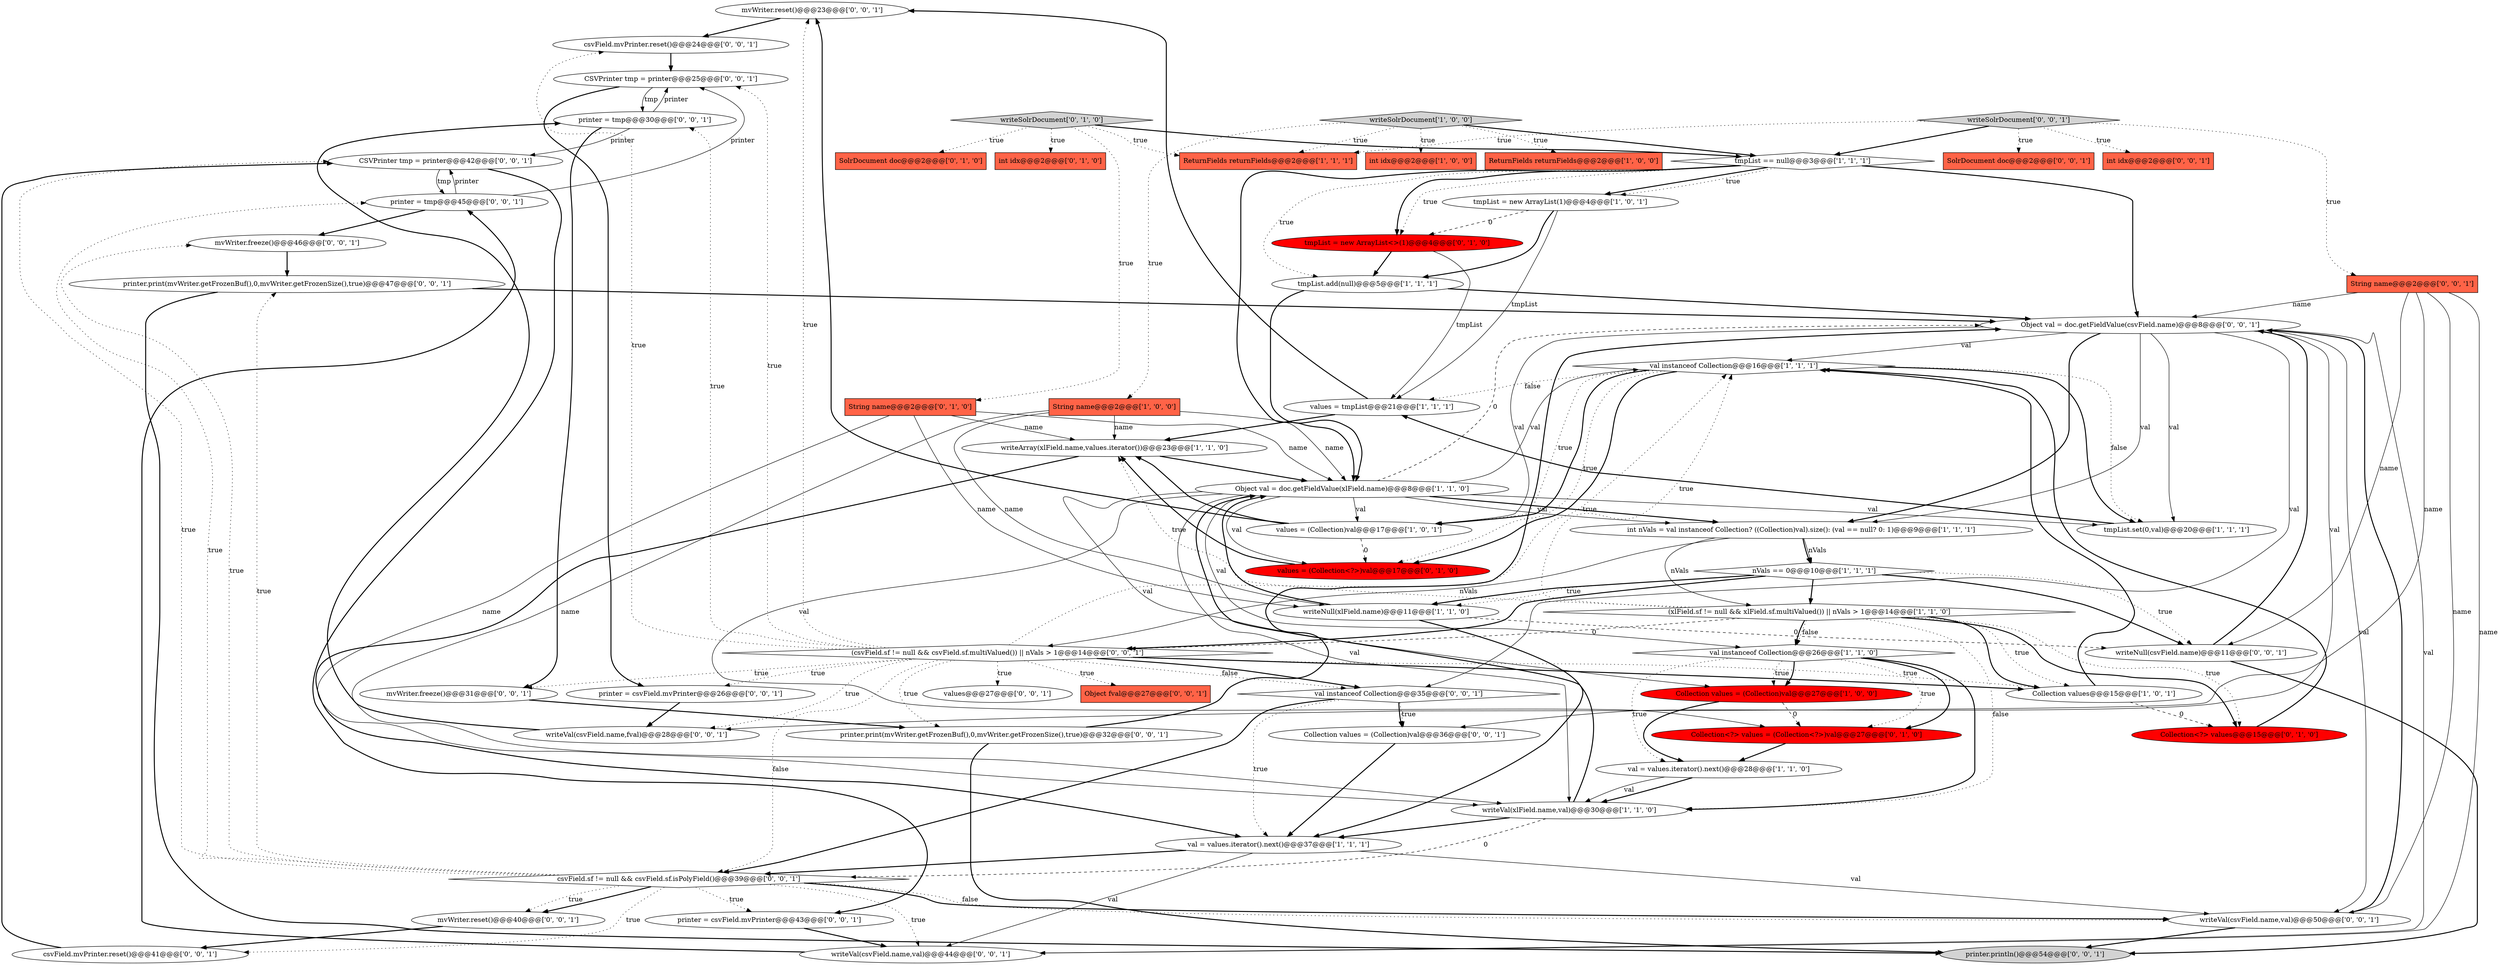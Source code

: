 digraph {
51 [style = filled, label = "mvWriter.reset()@@@23@@@['0', '0', '1']", fillcolor = white, shape = ellipse image = "AAA0AAABBB3BBB"];
55 [style = filled, label = "mvWriter.freeze()@@@46@@@['0', '0', '1']", fillcolor = white, shape = ellipse image = "AAA0AAABBB3BBB"];
20 [style = filled, label = "tmpList == null@@@3@@@['1', '1', '1']", fillcolor = white, shape = diamond image = "AAA0AAABBB1BBB"];
2 [style = filled, label = "tmpList = new ArrayList(1)@@@4@@@['1', '0', '1']", fillcolor = white, shape = ellipse image = "AAA0AAABBB1BBB"];
58 [style = filled, label = "writeNull(csvField.name)@@@11@@@['0', '0', '1']", fillcolor = white, shape = ellipse image = "AAA0AAABBB3BBB"];
36 [style = filled, label = "printer = tmp@@@30@@@['0', '0', '1']", fillcolor = white, shape = ellipse image = "AAA0AAABBB3BBB"];
23 [style = filled, label = "tmpList.add(null)@@@5@@@['1', '1', '1']", fillcolor = white, shape = ellipse image = "AAA0AAABBB1BBB"];
28 [style = filled, label = "SolrDocument doc@@@2@@@['0', '1', '0']", fillcolor = tomato, shape = box image = "AAA0AAABBB2BBB"];
57 [style = filled, label = "printer.println()@@@54@@@['0', '0', '1']", fillcolor = lightgray, shape = ellipse image = "AAA0AAABBB3BBB"];
15 [style = filled, label = "nVals == 0@@@10@@@['1', '1', '1']", fillcolor = white, shape = diamond image = "AAA0AAABBB1BBB"];
29 [style = filled, label = "Collection<?> values = (Collection<?>)val@@@27@@@['0', '1', '0']", fillcolor = red, shape = ellipse image = "AAA1AAABBB2BBB"];
47 [style = filled, label = "SolrDocument doc@@@2@@@['0', '0', '1']", fillcolor = tomato, shape = box image = "AAA0AAABBB3BBB"];
49 [style = filled, label = "writeVal(csvField.name,val)@@@50@@@['0', '0', '1']", fillcolor = white, shape = ellipse image = "AAA0AAABBB3BBB"];
24 [style = filled, label = "writeSolrDocument['0', '1', '0']", fillcolor = lightgray, shape = diamond image = "AAA0AAABBB2BBB"];
3 [style = filled, label = "String name@@@2@@@['1', '0', '0']", fillcolor = tomato, shape = box image = "AAA0AAABBB1BBB"];
30 [style = filled, label = "tmpList = new ArrayList<>(1)@@@4@@@['0', '1', '0']", fillcolor = red, shape = ellipse image = "AAA1AAABBB2BBB"];
14 [style = filled, label = "values = tmpList@@@21@@@['1', '1', '1']", fillcolor = white, shape = ellipse image = "AAA0AAABBB1BBB"];
48 [style = filled, label = "Object fval@@@27@@@['0', '0', '1']", fillcolor = tomato, shape = box image = "AAA0AAABBB3BBB"];
7 [style = filled, label = "Collection values@@@15@@@['1', '0', '1']", fillcolor = white, shape = ellipse image = "AAA0AAABBB1BBB"];
0 [style = filled, label = "val instanceof Collection@@@16@@@['1', '1', '1']", fillcolor = white, shape = diamond image = "AAA0AAABBB1BBB"];
35 [style = filled, label = "writeVal(csvField.name,val)@@@44@@@['0', '0', '1']", fillcolor = white, shape = ellipse image = "AAA0AAABBB3BBB"];
45 [style = filled, label = "printer = tmp@@@45@@@['0', '0', '1']", fillcolor = white, shape = ellipse image = "AAA0AAABBB3BBB"];
21 [style = filled, label = "writeNull(xlField.name)@@@11@@@['1', '1', '0']", fillcolor = white, shape = ellipse image = "AAA0AAABBB1BBB"];
25 [style = filled, label = "int idx@@@2@@@['0', '1', '0']", fillcolor = tomato, shape = box image = "AAA0AAABBB2BBB"];
41 [style = filled, label = "mvWriter.reset()@@@40@@@['0', '0', '1']", fillcolor = white, shape = ellipse image = "AAA0AAABBB3BBB"];
59 [style = filled, label = "Object val = doc.getFieldValue(csvField.name)@@@8@@@['0', '0', '1']", fillcolor = white, shape = ellipse image = "AAA0AAABBB3BBB"];
11 [style = filled, label = "val = values.iterator().next()@@@28@@@['1', '1', '0']", fillcolor = white, shape = ellipse image = "AAA0AAABBB1BBB"];
19 [style = filled, label = "ReturnFields returnFields@@@2@@@['1', '1', '1']", fillcolor = tomato, shape = box image = "AAA0AAABBB1BBB"];
61 [style = filled, label = "values@@@27@@@['0', '0', '1']", fillcolor = white, shape = ellipse image = "AAA0AAABBB3BBB"];
43 [style = filled, label = "writeSolrDocument['0', '0', '1']", fillcolor = lightgray, shape = diamond image = "AAA0AAABBB3BBB"];
4 [style = filled, label = "val instanceof Collection@@@26@@@['1', '1', '0']", fillcolor = white, shape = diamond image = "AAA0AAABBB1BBB"];
37 [style = filled, label = "Collection values = (Collection)val@@@36@@@['0', '0', '1']", fillcolor = white, shape = ellipse image = "AAA0AAABBB3BBB"];
6 [style = filled, label = "int nVals = val instanceof Collection? ((Collection)val).size(): (val == null? 0: 1)@@@9@@@['1', '1', '1']", fillcolor = white, shape = ellipse image = "AAA0AAABBB1BBB"];
5 [style = filled, label = "tmpList.set(0,val)@@@20@@@['1', '1', '1']", fillcolor = white, shape = ellipse image = "AAA0AAABBB1BBB"];
9 [style = filled, label = "writeVal(xlField.name,val)@@@30@@@['1', '1', '0']", fillcolor = white, shape = ellipse image = "AAA0AAABBB1BBB"];
54 [style = filled, label = "csvField.sf != null && csvField.sf.isPolyField()@@@39@@@['0', '0', '1']", fillcolor = white, shape = diamond image = "AAA0AAABBB3BBB"];
17 [style = filled, label = "(xlField.sf != null && xlField.sf.multiValued()) || nVals > 1@@@14@@@['1', '1', '0']", fillcolor = white, shape = diamond image = "AAA0AAABBB1BBB"];
8 [style = filled, label = "Collection values = (Collection)val@@@27@@@['1', '0', '0']", fillcolor = red, shape = ellipse image = "AAA1AAABBB1BBB"];
38 [style = filled, label = "printer = csvField.mvPrinter@@@43@@@['0', '0', '1']", fillcolor = white, shape = ellipse image = "AAA0AAABBB3BBB"];
33 [style = filled, label = "CSVPrinter tmp = printer@@@42@@@['0', '0', '1']", fillcolor = white, shape = ellipse image = "AAA0AAABBB3BBB"];
16 [style = filled, label = "writeSolrDocument['1', '0', '0']", fillcolor = lightgray, shape = diamond image = "AAA0AAABBB1BBB"];
31 [style = filled, label = "Collection<?> values@@@15@@@['0', '1', '0']", fillcolor = red, shape = ellipse image = "AAA1AAABBB2BBB"];
39 [style = filled, label = "int idx@@@2@@@['0', '0', '1']", fillcolor = tomato, shape = box image = "AAA0AAABBB3BBB"];
27 [style = filled, label = "String name@@@2@@@['0', '1', '0']", fillcolor = tomato, shape = box image = "AAA0AAABBB2BBB"];
18 [style = filled, label = "writeArray(xlField.name,values.iterator())@@@23@@@['1', '1', '0']", fillcolor = white, shape = ellipse image = "AAA0AAABBB1BBB"];
42 [style = filled, label = "csvField.mvPrinter.reset()@@@41@@@['0', '0', '1']", fillcolor = white, shape = ellipse image = "AAA0AAABBB3BBB"];
44 [style = filled, label = "csvField.mvPrinter.reset()@@@24@@@['0', '0', '1']", fillcolor = white, shape = ellipse image = "AAA0AAABBB3BBB"];
46 [style = filled, label = "CSVPrinter tmp = printer@@@25@@@['0', '0', '1']", fillcolor = white, shape = ellipse image = "AAA0AAABBB3BBB"];
56 [style = filled, label = "String name@@@2@@@['0', '0', '1']", fillcolor = tomato, shape = box image = "AAA0AAABBB3BBB"];
12 [style = filled, label = "int idx@@@2@@@['1', '0', '0']", fillcolor = tomato, shape = box image = "AAA0AAABBB1BBB"];
34 [style = filled, label = "writeVal(csvField.name,fval)@@@28@@@['0', '0', '1']", fillcolor = white, shape = ellipse image = "AAA0AAABBB3BBB"];
52 [style = filled, label = "printer.print(mvWriter.getFrozenBuf(),0,mvWriter.getFrozenSize(),true)@@@32@@@['0', '0', '1']", fillcolor = white, shape = ellipse image = "AAA0AAABBB3BBB"];
60 [style = filled, label = "mvWriter.freeze()@@@31@@@['0', '0', '1']", fillcolor = white, shape = ellipse image = "AAA0AAABBB3BBB"];
32 [style = filled, label = "(csvField.sf != null && csvField.sf.multiValued()) || nVals > 1@@@14@@@['0', '0', '1']", fillcolor = white, shape = diamond image = "AAA0AAABBB3BBB"];
22 [style = filled, label = "values = (Collection)val@@@17@@@['1', '0', '1']", fillcolor = white, shape = ellipse image = "AAA0AAABBB1BBB"];
10 [style = filled, label = "Object val = doc.getFieldValue(xlField.name)@@@8@@@['1', '1', '0']", fillcolor = white, shape = ellipse image = "AAA0AAABBB1BBB"];
53 [style = filled, label = "printer.print(mvWriter.getFrozenBuf(),0,mvWriter.getFrozenSize(),true)@@@47@@@['0', '0', '1']", fillcolor = white, shape = ellipse image = "AAA0AAABBB3BBB"];
1 [style = filled, label = "ReturnFields returnFields@@@2@@@['1', '0', '0']", fillcolor = tomato, shape = box image = "AAA0AAABBB1BBB"];
50 [style = filled, label = "printer = csvField.mvPrinter@@@26@@@['0', '0', '1']", fillcolor = white, shape = ellipse image = "AAA0AAABBB3BBB"];
13 [style = filled, label = "val = values.iterator().next()@@@37@@@['1', '1', '1']", fillcolor = white, shape = ellipse image = "AAA0AAABBB1BBB"];
40 [style = filled, label = "val instanceof Collection@@@35@@@['0', '0', '1']", fillcolor = white, shape = diamond image = "AAA0AAABBB3BBB"];
26 [style = filled, label = "values = (Collection<?>)val@@@17@@@['0', '1', '0']", fillcolor = red, shape = ellipse image = "AAA1AAABBB2BBB"];
21->10 [style = bold, label=""];
54->35 [style = dotted, label="true"];
49->59 [style = bold, label=""];
43->56 [style = dotted, label="true"];
56->59 [style = solid, label="name"];
24->25 [style = dotted, label="true"];
15->21 [style = bold, label=""];
45->33 [style = solid, label="printer"];
32->0 [style = dotted, label="true"];
40->13 [style = dotted, label="true"];
10->0 [style = solid, label="val"];
54->38 [style = dotted, label="true"];
9->10 [style = bold, label=""];
10->9 [style = solid, label="val"];
15->21 [style = dotted, label="true"];
24->27 [style = dotted, label="true"];
54->41 [style = dotted, label="true"];
40->37 [style = dotted, label="true"];
11->9 [style = bold, label=""];
52->59 [style = bold, label=""];
32->50 [style = dotted, label="true"];
2->23 [style = bold, label=""];
44->46 [style = bold, label=""];
15->17 [style = bold, label=""];
10->29 [style = solid, label="val"];
20->30 [style = dotted, label="true"];
6->15 [style = solid, label="nVals"];
0->14 [style = dotted, label="false"];
0->5 [style = dotted, label="false"];
35->45 [style = bold, label=""];
4->8 [style = bold, label=""];
10->26 [style = solid, label="val"];
58->59 [style = bold, label=""];
22->26 [style = dashed, label="0"];
46->50 [style = bold, label=""];
59->6 [style = bold, label=""];
8->11 [style = bold, label=""];
56->34 [style = solid, label="name"];
27->21 [style = solid, label="name"];
15->58 [style = dotted, label="true"];
54->45 [style = dotted, label="true"];
40->37 [style = bold, label=""];
21->13 [style = bold, label=""];
54->49 [style = bold, label=""];
13->35 [style = solid, label="val"];
32->60 [style = dotted, label="true"];
51->44 [style = bold, label=""];
7->0 [style = bold, label=""];
32->7 [style = bold, label=""];
54->41 [style = bold, label=""];
32->36 [style = dotted, label="true"];
36->33 [style = solid, label="printer"];
10->4 [style = solid, label="val"];
27->9 [style = solid, label="name"];
2->30 [style = dashed, label="0"];
54->53 [style = dotted, label="true"];
24->20 [style = bold, label=""];
22->18 [style = bold, label=""];
27->18 [style = solid, label="name"];
16->1 [style = dotted, label="true"];
56->49 [style = solid, label="name"];
2->14 [style = solid, label="tmpList"];
17->9 [style = dotted, label="false"];
34->36 [style = bold, label=""];
23->10 [style = bold, label=""];
24->19 [style = dotted, label="true"];
32->51 [style = dotted, label="true"];
14->18 [style = bold, label=""];
43->47 [style = dotted, label="true"];
0->26 [style = dotted, label="true"];
37->13 [style = bold, label=""];
38->35 [style = bold, label=""];
16->20 [style = bold, label=""];
23->59 [style = bold, label=""];
29->11 [style = bold, label=""];
50->34 [style = bold, label=""];
4->9 [style = bold, label=""];
3->10 [style = solid, label="name"];
3->9 [style = solid, label="name"];
7->31 [style = dashed, label="0"];
32->34 [style = dotted, label="true"];
45->55 [style = bold, label=""];
17->18 [style = dotted, label="true"];
17->4 [style = dotted, label="false"];
32->40 [style = dotted, label="false"];
15->58 [style = bold, label=""];
31->0 [style = bold, label=""];
13->54 [style = bold, label=""];
43->20 [style = bold, label=""];
32->7 [style = dotted, label="true"];
54->49 [style = dotted, label="false"];
4->11 [style = dotted, label="true"];
26->18 [style = bold, label=""];
58->57 [style = bold, label=""];
4->29 [style = bold, label=""];
11->9 [style = solid, label="val"];
32->61 [style = dotted, label="true"];
32->54 [style = dotted, label="false"];
59->49 [style = solid, label="val"];
10->5 [style = solid, label="val"];
10->6 [style = bold, label=""];
6->15 [style = bold, label=""];
4->29 [style = dotted, label="true"];
22->51 [style = bold, label=""];
10->22 [style = solid, label="val"];
18->10 [style = bold, label=""];
54->42 [style = dotted, label="true"];
32->40 [style = bold, label=""];
36->60 [style = bold, label=""];
20->23 [style = dotted, label="true"];
10->8 [style = solid, label="val"];
27->10 [style = solid, label="name"];
32->52 [style = dotted, label="true"];
60->52 [style = bold, label=""];
10->59 [style = dashed, label="0"];
32->46 [style = dotted, label="true"];
32->44 [style = dotted, label="true"];
8->29 [style = dashed, label="0"];
17->4 [style = bold, label=""];
54->33 [style = dotted, label="true"];
0->5 [style = bold, label=""];
6->32 [style = solid, label="nVals"];
36->46 [style = solid, label="printer"];
3->21 [style = solid, label="name"];
45->46 [style = solid, label="printer"];
16->19 [style = dotted, label="true"];
59->0 [style = solid, label="val"];
3->18 [style = solid, label="name"];
17->0 [style = dotted, label="true"];
40->54 [style = bold, label=""];
16->12 [style = dotted, label="true"];
0->26 [style = bold, label=""];
59->6 [style = solid, label="val"];
10->6 [style = solid, label="val"];
59->22 [style = solid, label="val"];
46->36 [style = solid, label="tmp"];
53->57 [style = bold, label=""];
17->31 [style = bold, label=""];
21->58 [style = dashed, label="0"];
33->45 [style = solid, label="tmp"];
30->23 [style = bold, label=""];
4->8 [style = dotted, label="true"];
14->51 [style = bold, label=""];
42->33 [style = bold, label=""];
56->35 [style = solid, label="name"];
17->32 [style = dashed, label="0"];
5->14 [style = bold, label=""];
24->28 [style = dotted, label="true"];
16->3 [style = dotted, label="true"];
59->35 [style = solid, label="val"];
0->22 [style = dotted, label="true"];
20->10 [style = bold, label=""];
20->2 [style = bold, label=""];
17->7 [style = bold, label=""];
17->31 [style = dotted, label="true"];
6->17 [style = solid, label="nVals"];
13->49 [style = solid, label="val"];
32->48 [style = dotted, label="true"];
53->59 [style = bold, label=""];
0->22 [style = bold, label=""];
20->59 [style = bold, label=""];
55->53 [style = bold, label=""];
56->58 [style = solid, label="name"];
18->13 [style = bold, label=""];
59->40 [style = solid, label="val"];
20->2 [style = dotted, label="true"];
33->38 [style = bold, label=""];
30->14 [style = solid, label="tmpList"];
59->37 [style = solid, label="val"];
17->7 [style = dotted, label="true"];
54->55 [style = dotted, label="true"];
59->5 [style = solid, label="val"];
52->57 [style = bold, label=""];
20->30 [style = bold, label=""];
15->32 [style = bold, label=""];
43->19 [style = dotted, label="true"];
49->57 [style = bold, label=""];
9->54 [style = dashed, label="0"];
43->39 [style = dotted, label="true"];
9->13 [style = bold, label=""];
41->42 [style = bold, label=""];
}

